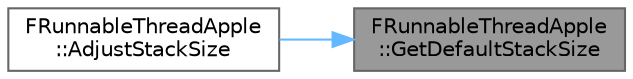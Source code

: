 digraph "FRunnableThreadApple::GetDefaultStackSize"
{
 // INTERACTIVE_SVG=YES
 // LATEX_PDF_SIZE
  bgcolor="transparent";
  edge [fontname=Helvetica,fontsize=10,labelfontname=Helvetica,labelfontsize=10];
  node [fontname=Helvetica,fontsize=10,shape=box,height=0.2,width=0.4];
  rankdir="RL";
  Node1 [id="Node000001",label="FRunnableThreadApple\l::GetDefaultStackSize",height=0.2,width=0.4,color="gray40", fillcolor="grey60", style="filled", fontcolor="black",tooltip=" "];
  Node1 -> Node2 [id="edge1_Node000001_Node000002",dir="back",color="steelblue1",style="solid",tooltip=" "];
  Node2 [id="Node000002",label="FRunnableThreadApple\l::AdjustStackSize",height=0.2,width=0.4,color="grey40", fillcolor="white", style="filled",URL="$d0/d3a/classFRunnableThreadApple.html#aa7887f6f30d1fef92577a97069b5114d",tooltip="Allows platforms to adjust stack size."];
}
